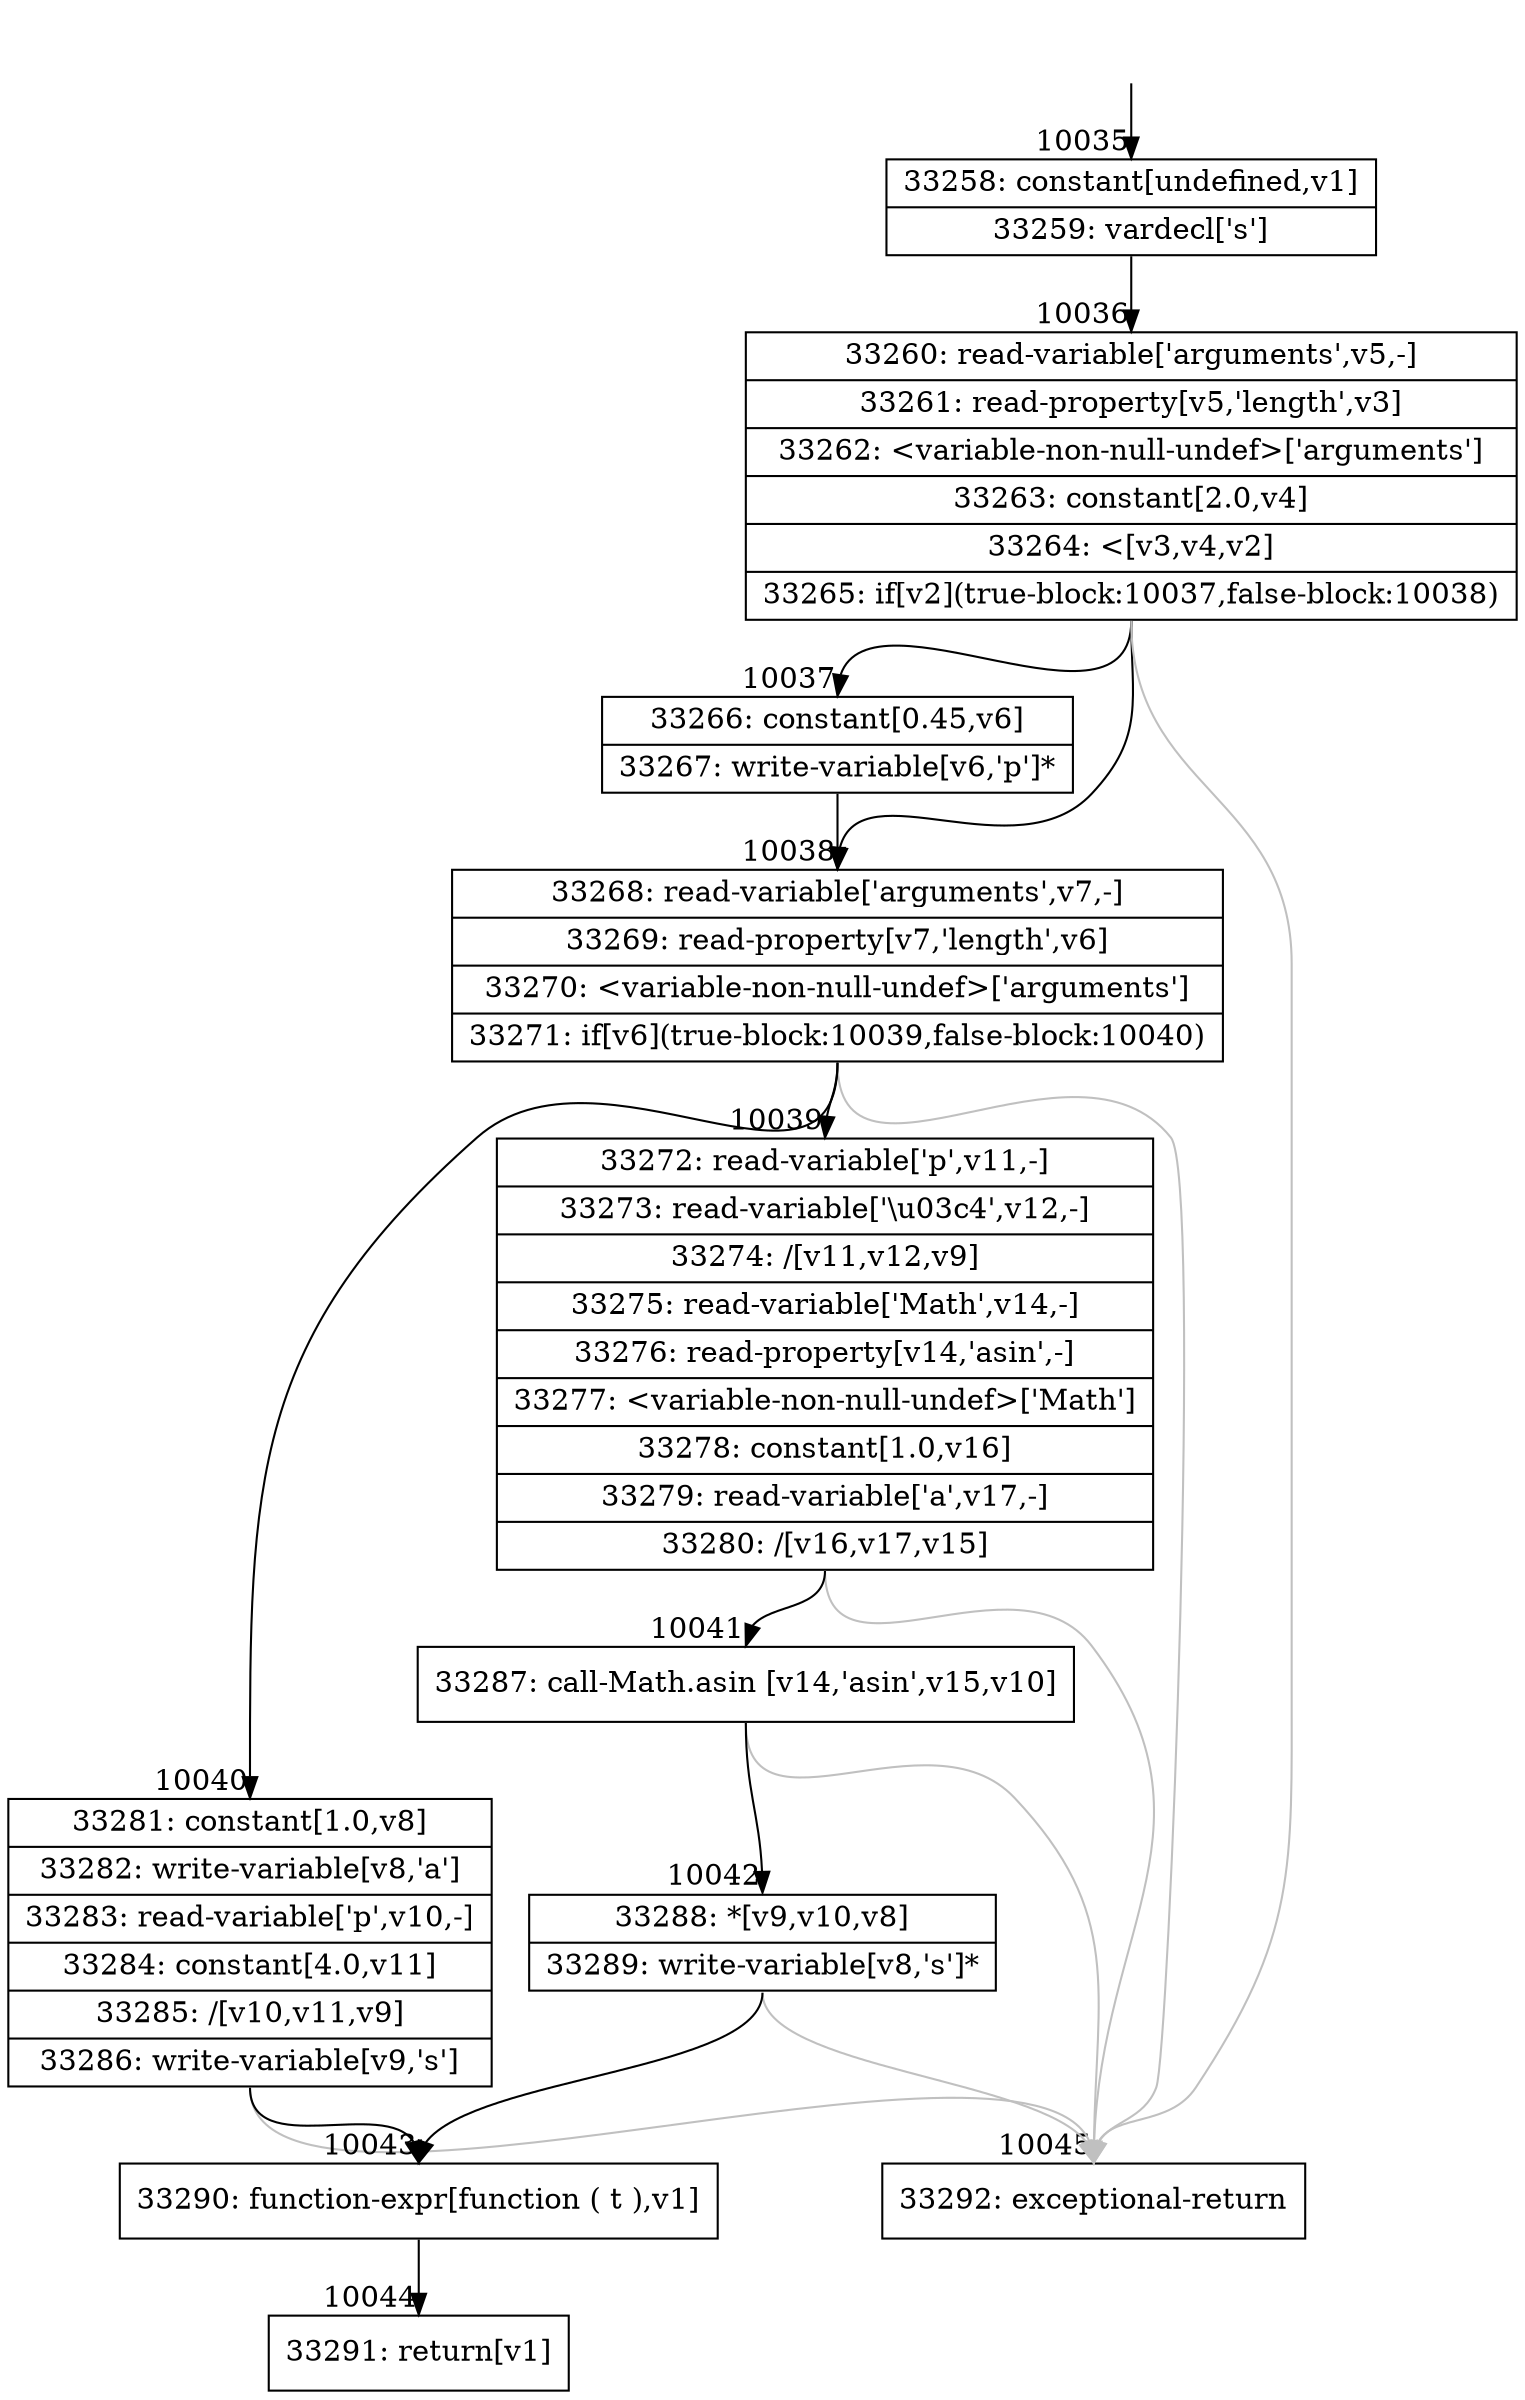 digraph {
rankdir="TD"
BB_entry924[shape=none,label=""];
BB_entry924 -> BB10035 [tailport=s, headport=n, headlabel="    10035"]
BB10035 [shape=record label="{33258: constant[undefined,v1]|33259: vardecl['s']}" ] 
BB10035 -> BB10036 [tailport=s, headport=n, headlabel="      10036"]
BB10036 [shape=record label="{33260: read-variable['arguments',v5,-]|33261: read-property[v5,'length',v3]|33262: \<variable-non-null-undef\>['arguments']|33263: constant[2.0,v4]|33264: \<[v3,v4,v2]|33265: if[v2](true-block:10037,false-block:10038)}" ] 
BB10036 -> BB10037 [tailport=s, headport=n, headlabel="      10037"]
BB10036 -> BB10038 [tailport=s, headport=n, headlabel="      10038"]
BB10036 -> BB10045 [tailport=s, headport=n, color=gray, headlabel="      10045"]
BB10037 [shape=record label="{33266: constant[0.45,v6]|33267: write-variable[v6,'p']*}" ] 
BB10037 -> BB10038 [tailport=s, headport=n]
BB10038 [shape=record label="{33268: read-variable['arguments',v7,-]|33269: read-property[v7,'length',v6]|33270: \<variable-non-null-undef\>['arguments']|33271: if[v6](true-block:10039,false-block:10040)}" ] 
BB10038 -> BB10039 [tailport=s, headport=n, headlabel="      10039"]
BB10038 -> BB10040 [tailport=s, headport=n, headlabel="      10040"]
BB10038 -> BB10045 [tailport=s, headport=n, color=gray]
BB10039 [shape=record label="{33272: read-variable['p',v11,-]|33273: read-variable['\\u03c4',v12,-]|33274: /[v11,v12,v9]|33275: read-variable['Math',v14,-]|33276: read-property[v14,'asin',-]|33277: \<variable-non-null-undef\>['Math']|33278: constant[1.0,v16]|33279: read-variable['a',v17,-]|33280: /[v16,v17,v15]}" ] 
BB10039 -> BB10041 [tailport=s, headport=n, headlabel="      10041"]
BB10039 -> BB10045 [tailport=s, headport=n, color=gray]
BB10040 [shape=record label="{33281: constant[1.0,v8]|33282: write-variable[v8,'a']|33283: read-variable['p',v10,-]|33284: constant[4.0,v11]|33285: /[v10,v11,v9]|33286: write-variable[v9,'s']}" ] 
BB10040 -> BB10043 [tailport=s, headport=n, headlabel="      10043"]
BB10040 -> BB10045 [tailport=s, headport=n, color=gray]
BB10041 [shape=record label="{33287: call-Math.asin [v14,'asin',v15,v10]}" ] 
BB10041 -> BB10042 [tailport=s, headport=n, headlabel="      10042"]
BB10041 -> BB10045 [tailport=s, headport=n, color=gray]
BB10042 [shape=record label="{33288: *[v9,v10,v8]|33289: write-variable[v8,'s']*}" ] 
BB10042 -> BB10043 [tailport=s, headport=n]
BB10042 -> BB10045 [tailport=s, headport=n, color=gray]
BB10043 [shape=record label="{33290: function-expr[function ( t ),v1]}" ] 
BB10043 -> BB10044 [tailport=s, headport=n, headlabel="      10044"]
BB10044 [shape=record label="{33291: return[v1]}" ] 
BB10045 [shape=record label="{33292: exceptional-return}" ] 
//#$~ 5888
}
